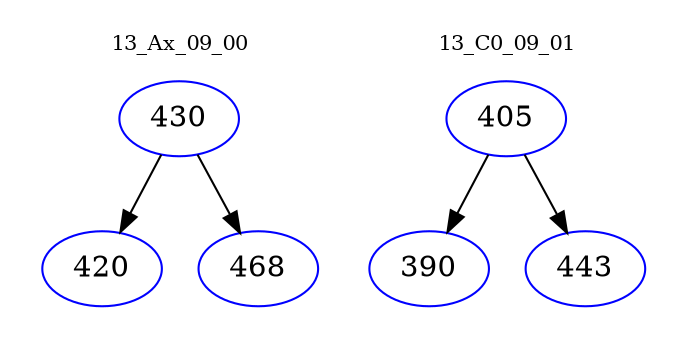 digraph{
subgraph cluster_0 {
color = white
label = "13_Ax_09_00";
fontsize=10;
T0_430 [label="430", color="blue"]
T0_430 -> T0_420 [color="black"]
T0_420 [label="420", color="blue"]
T0_430 -> T0_468 [color="black"]
T0_468 [label="468", color="blue"]
}
subgraph cluster_1 {
color = white
label = "13_C0_09_01";
fontsize=10;
T1_405 [label="405", color="blue"]
T1_405 -> T1_390 [color="black"]
T1_390 [label="390", color="blue"]
T1_405 -> T1_443 [color="black"]
T1_443 [label="443", color="blue"]
}
}
